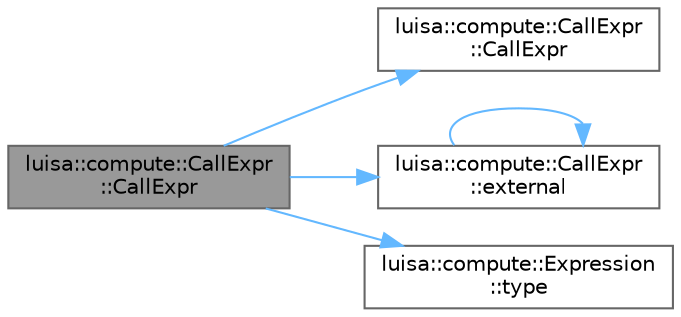 digraph "luisa::compute::CallExpr::CallExpr"
{
 // LATEX_PDF_SIZE
  bgcolor="transparent";
  edge [fontname=Helvetica,fontsize=10,labelfontname=Helvetica,labelfontsize=10];
  node [fontname=Helvetica,fontsize=10,shape=box,height=0.2,width=0.4];
  rankdir="LR";
  Node1 [id="Node000001",label="luisa::compute::CallExpr\l::CallExpr",height=0.2,width=0.4,color="gray40", fillcolor="grey60", style="filled", fontcolor="black",tooltip="Construct a new CallExpr object calling external function"];
  Node1 -> Node2 [id="edge5_Node000001_Node000002",color="steelblue1",style="solid",tooltip=" "];
  Node2 [id="Node000002",label="luisa::compute::CallExpr\l::CallExpr",height=0.2,width=0.4,color="grey40", fillcolor="white", style="filled",URL="$classluisa_1_1compute_1_1_call_expr.html#aa4346f8eea55e0417d51f69e764871ba",tooltip=" "];
  Node1 -> Node3 [id="edge6_Node000001_Node000003",color="steelblue1",style="solid",tooltip=" "];
  Node3 [id="Node000003",label="luisa::compute::CallExpr\l::external",height=0.2,width=0.4,color="grey40", fillcolor="white", style="filled",URL="$classluisa_1_1compute_1_1_call_expr.html#a56dc4bfa38b53567023b0bf053561438",tooltip=" "];
  Node3 -> Node3 [id="edge7_Node000003_Node000003",color="steelblue1",style="solid",tooltip=" "];
  Node1 -> Node4 [id="edge8_Node000001_Node000004",color="steelblue1",style="solid",tooltip=" "];
  Node4 [id="Node000004",label="luisa::compute::Expression\l::type",height=0.2,width=0.4,color="grey40", fillcolor="white", style="filled",URL="$classluisa_1_1compute_1_1_expression.html#a8bc5f8340d3b335c788bb1526982cf9d",tooltip=" "];
}
